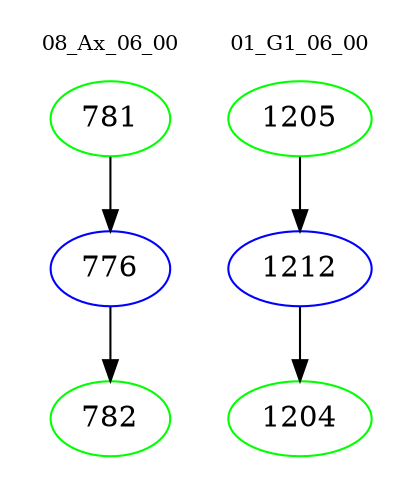 digraph{
subgraph cluster_0 {
color = white
label = "08_Ax_06_00";
fontsize=10;
T0_781 [label="781", color="green"]
T0_781 -> T0_776 [color="black"]
T0_776 [label="776", color="blue"]
T0_776 -> T0_782 [color="black"]
T0_782 [label="782", color="green"]
}
subgraph cluster_1 {
color = white
label = "01_G1_06_00";
fontsize=10;
T1_1205 [label="1205", color="green"]
T1_1205 -> T1_1212 [color="black"]
T1_1212 [label="1212", color="blue"]
T1_1212 -> T1_1204 [color="black"]
T1_1204 [label="1204", color="green"]
}
}
